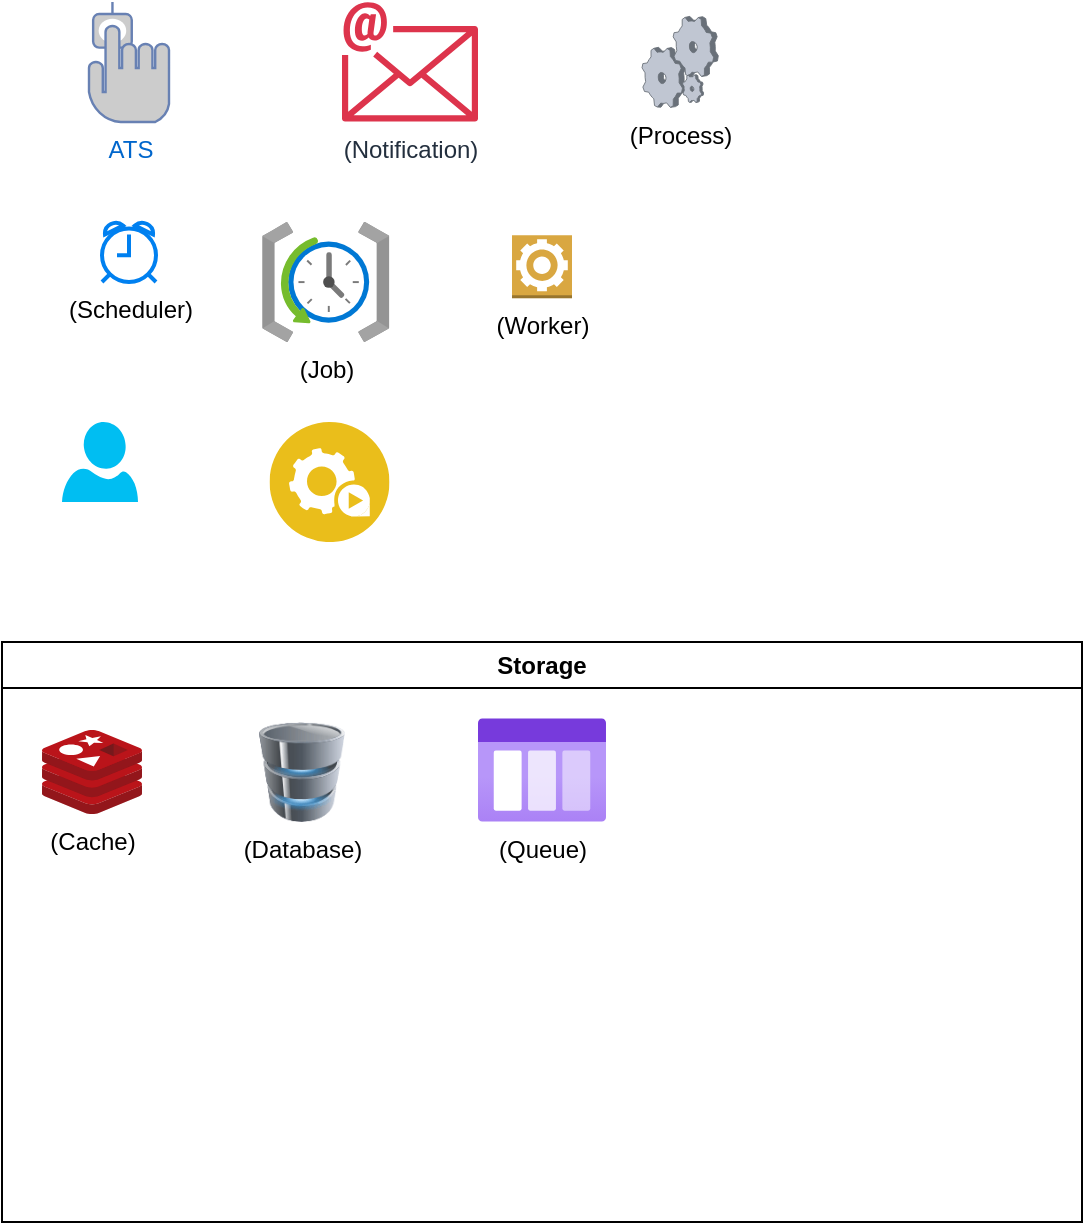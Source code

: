 <mxfile version="26.2.14">
  <diagram name="Page-1" id="9o6kGaNqmaushEqK6S58">
    <mxGraphModel dx="2037" dy="2213" grid="1" gridSize="10" guides="1" tooltips="1" connect="1" arrows="1" fold="1" page="1" pageScale="1" pageWidth="827" pageHeight="1169" math="0" shadow="0">
      <root>
        <mxCell id="0" />
        <mxCell id="1" parent="0" />
        <mxCell id="cKyl97X_7fW_HANcy8jT-1" value="(Scheduler)" style="html=1;verticalLabelPosition=bottom;align=center;labelBackgroundColor=#ffffff;verticalAlign=top;strokeWidth=2;strokeColor=#0080F0;shadow=0;dashed=0;shape=mxgraph.ios7.icons.alarm_clock;" vertex="1" parent="1">
          <mxGeometry x="60" y="100" width="27" height="30" as="geometry" />
        </mxCell>
        <mxCell id="cKyl97X_7fW_HANcy8jT-4" value="(Process)" style="verticalLabelPosition=bottom;sketch=0;aspect=fixed;html=1;verticalAlign=top;strokeColor=none;align=center;outlineConnect=0;shape=mxgraph.citrix.process;" vertex="1" parent="1">
          <mxGeometry x="330" y="-2.82" width="38.16" height="45.49" as="geometry" />
        </mxCell>
        <mxCell id="cKyl97X_7fW_HANcy8jT-5" value="Storage" style="swimlane;whiteSpace=wrap;html=1;" vertex="1" parent="1">
          <mxGeometry x="10" y="310" width="540" height="290" as="geometry" />
        </mxCell>
        <mxCell id="cKyl97X_7fW_HANcy8jT-2" value="(Cache)" style="image;sketch=0;aspect=fixed;html=1;points=[];align=center;fontSize=12;image=img/lib/mscae/Cache_Redis_Product.svg;" vertex="1" parent="cKyl97X_7fW_HANcy8jT-5">
          <mxGeometry x="20.0" y="44" width="50" height="42" as="geometry" />
        </mxCell>
        <mxCell id="cKyl97X_7fW_HANcy8jT-3" value="(Database)" style="image;html=1;image=img/lib/clip_art/computers/Database_128x128.png" vertex="1" parent="cKyl97X_7fW_HANcy8jT-5">
          <mxGeometry x="110" y="40" width="80" height="50" as="geometry" />
        </mxCell>
        <mxCell id="cKyl97X_7fW_HANcy8jT-6" value="&lt;font&gt;(Queue)&lt;/font&gt;" style="image;aspect=fixed;html=1;points=[];align=center;fontSize=12;image=img/lib/azure2/general/Storage_Queue.svg;" vertex="1" parent="cKyl97X_7fW_HANcy8jT-5">
          <mxGeometry x="238" y="38" width="64" height="52" as="geometry" />
        </mxCell>
        <mxCell id="cKyl97X_7fW_HANcy8jT-7" value="&lt;font&gt;ATS&lt;/font&gt;" style="fontColor=#0066CC;verticalAlign=top;verticalLabelPosition=bottom;labelPosition=center;align=center;html=1;outlineConnect=0;fillColor=#CCCCCC;strokeColor=#6881B3;gradientColor=none;gradientDirection=north;strokeWidth=2;shape=mxgraph.networks.biometric_reader;" vertex="1" parent="1">
          <mxGeometry x="53.5" y="-10" width="40" height="60" as="geometry" />
        </mxCell>
        <mxCell id="cKyl97X_7fW_HANcy8jT-11" value="(Notification)" style="sketch=0;outlineConnect=0;fontColor=#232F3E;gradientColor=none;fillColor=#DD344C;strokeColor=none;dashed=0;verticalLabelPosition=bottom;verticalAlign=top;align=center;html=1;fontSize=12;fontStyle=0;aspect=fixed;shape=mxgraph.aws4.email;" vertex="1" parent="1">
          <mxGeometry x="180" y="-10.15" width="68" height="60.15" as="geometry" />
        </mxCell>
        <mxCell id="cKyl97X_7fW_HANcy8jT-12" value="(Job)" style="image;aspect=fixed;html=1;points=[];align=center;fontSize=12;image=img/lib/azure2/management_governance/Scheduler_Job_Collections.svg;" vertex="1" parent="1">
          <mxGeometry x="140" y="100" width="63.76" height="60" as="geometry" />
        </mxCell>
        <mxCell id="cKyl97X_7fW_HANcy8jT-13" value="(Worker)" style="outlineConnect=0;dashed=0;verticalLabelPosition=bottom;verticalAlign=top;align=center;html=1;shape=mxgraph.aws3.worker;fillColor=#D9A741;gradientColor=none;" vertex="1" parent="1">
          <mxGeometry x="265" y="106.59" width="30" height="31.5" as="geometry" />
        </mxCell>
        <mxCell id="cKyl97X_7fW_HANcy8jT-14" value="" style="verticalLabelPosition=bottom;html=1;verticalAlign=top;align=center;strokeColor=none;fillColor=#00BEF2;shape=mxgraph.azure.user;" vertex="1" parent="1">
          <mxGeometry x="40" y="200" width="38" height="40" as="geometry" />
        </mxCell>
        <mxCell id="cKyl97X_7fW_HANcy8jT-15" value="" style="image;aspect=fixed;perimeter=ellipsePerimeter;html=1;align=center;shadow=0;dashed=0;fontColor=#4277BB;labelBackgroundColor=default;fontSize=12;spacingTop=3;image=img/lib/ibm/applications/automation_tools.svg;" vertex="1" parent="1">
          <mxGeometry x="143.76" y="200" width="60" height="60" as="geometry" />
        </mxCell>
      </root>
    </mxGraphModel>
  </diagram>
</mxfile>
